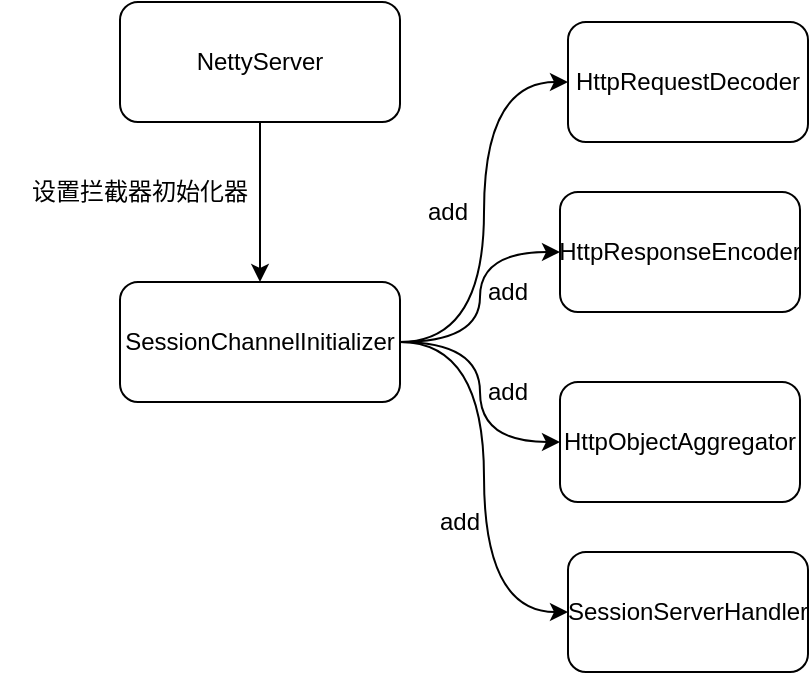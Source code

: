 <mxfile version="21.6.3" type="github">
  <diagram name="第 1 页" id="N9j8el6bGI6gT26Ja4TE">
    <mxGraphModel dx="1139" dy="616" grid="1" gridSize="10" guides="1" tooltips="1" connect="1" arrows="1" fold="1" page="1" pageScale="1" pageWidth="827" pageHeight="1169" math="0" shadow="0">
      <root>
        <mxCell id="0" />
        <mxCell id="1" parent="0" />
        <mxCell id="5dQCeBufew7C2zDJRPak-3" style="edgeStyle=orthogonalEdgeStyle;rounded=0;orthogonalLoop=1;jettySize=auto;html=1;exitX=0.5;exitY=1;exitDx=0;exitDy=0;entryX=0.5;entryY=0;entryDx=0;entryDy=0;" edge="1" parent="1" source="5dQCeBufew7C2zDJRPak-1" target="5dQCeBufew7C2zDJRPak-2">
          <mxGeometry relative="1" as="geometry" />
        </mxCell>
        <mxCell id="5dQCeBufew7C2zDJRPak-1" value="NettyServer" style="rounded=1;whiteSpace=wrap;html=1;" vertex="1" parent="1">
          <mxGeometry x="220" y="280" width="140" height="60" as="geometry" />
        </mxCell>
        <mxCell id="5dQCeBufew7C2zDJRPak-8" style="edgeStyle=orthogonalEdgeStyle;rounded=0;orthogonalLoop=1;jettySize=auto;html=1;exitX=1;exitY=0.5;exitDx=0;exitDy=0;entryX=0;entryY=0.5;entryDx=0;entryDy=0;curved=1;" edge="1" parent="1" source="5dQCeBufew7C2zDJRPak-2" target="5dQCeBufew7C2zDJRPak-5">
          <mxGeometry relative="1" as="geometry" />
        </mxCell>
        <mxCell id="5dQCeBufew7C2zDJRPak-9" style="edgeStyle=orthogonalEdgeStyle;curved=1;rounded=0;orthogonalLoop=1;jettySize=auto;html=1;exitX=1;exitY=0.5;exitDx=0;exitDy=0;entryX=0;entryY=0.5;entryDx=0;entryDy=0;" edge="1" parent="1" source="5dQCeBufew7C2zDJRPak-2" target="5dQCeBufew7C2zDJRPak-6">
          <mxGeometry relative="1" as="geometry" />
        </mxCell>
        <mxCell id="5dQCeBufew7C2zDJRPak-10" style="edgeStyle=orthogonalEdgeStyle;curved=1;rounded=0;orthogonalLoop=1;jettySize=auto;html=1;exitX=1;exitY=0.5;exitDx=0;exitDy=0;entryX=0;entryY=0.5;entryDx=0;entryDy=0;" edge="1" parent="1" source="5dQCeBufew7C2zDJRPak-2" target="5dQCeBufew7C2zDJRPak-7">
          <mxGeometry relative="1" as="geometry" />
        </mxCell>
        <mxCell id="5dQCeBufew7C2zDJRPak-17" style="edgeStyle=orthogonalEdgeStyle;curved=1;rounded=0;orthogonalLoop=1;jettySize=auto;html=1;exitX=1;exitY=0.5;exitDx=0;exitDy=0;entryX=0;entryY=0.5;entryDx=0;entryDy=0;" edge="1" parent="1" source="5dQCeBufew7C2zDJRPak-2" target="5dQCeBufew7C2zDJRPak-14">
          <mxGeometry relative="1" as="geometry" />
        </mxCell>
        <mxCell id="5dQCeBufew7C2zDJRPak-2" value="SessionChannelInitializer" style="rounded=1;whiteSpace=wrap;html=1;" vertex="1" parent="1">
          <mxGeometry x="220" y="420" width="140" height="60" as="geometry" />
        </mxCell>
        <mxCell id="5dQCeBufew7C2zDJRPak-4" value="设置拦截器初始化器" style="text;html=1;strokeColor=none;fillColor=none;align=center;verticalAlign=middle;whiteSpace=wrap;rounded=0;" vertex="1" parent="1">
          <mxGeometry x="160" y="360" width="140" height="30" as="geometry" />
        </mxCell>
        <mxCell id="5dQCeBufew7C2zDJRPak-5" value="HttpRequestDecoder" style="rounded=1;whiteSpace=wrap;html=1;" vertex="1" parent="1">
          <mxGeometry x="444" y="290" width="120" height="60" as="geometry" />
        </mxCell>
        <mxCell id="5dQCeBufew7C2zDJRPak-6" value="HttpResponseEncoder" style="rounded=1;whiteSpace=wrap;html=1;" vertex="1" parent="1">
          <mxGeometry x="440" y="375" width="120" height="60" as="geometry" />
        </mxCell>
        <mxCell id="5dQCeBufew7C2zDJRPak-7" value="HttpObjectAggregator" style="rounded=1;whiteSpace=wrap;html=1;" vertex="1" parent="1">
          <mxGeometry x="440" y="470" width="120" height="60" as="geometry" />
        </mxCell>
        <mxCell id="5dQCeBufew7C2zDJRPak-11" value="add" style="text;html=1;strokeColor=none;fillColor=none;align=center;verticalAlign=middle;whiteSpace=wrap;rounded=0;" vertex="1" parent="1">
          <mxGeometry x="354" y="370" width="60" height="30" as="geometry" />
        </mxCell>
        <mxCell id="5dQCeBufew7C2zDJRPak-12" value="add" style="text;html=1;strokeColor=none;fillColor=none;align=center;verticalAlign=middle;whiteSpace=wrap;rounded=0;" vertex="1" parent="1">
          <mxGeometry x="384" y="410" width="60" height="30" as="geometry" />
        </mxCell>
        <mxCell id="5dQCeBufew7C2zDJRPak-13" value="add" style="text;html=1;strokeColor=none;fillColor=none;align=center;verticalAlign=middle;whiteSpace=wrap;rounded=0;" vertex="1" parent="1">
          <mxGeometry x="360" y="525" width="60" height="30" as="geometry" />
        </mxCell>
        <mxCell id="5dQCeBufew7C2zDJRPak-14" value="SessionServerHandler" style="rounded=1;whiteSpace=wrap;html=1;" vertex="1" parent="1">
          <mxGeometry x="444" y="555" width="120" height="60" as="geometry" />
        </mxCell>
        <mxCell id="5dQCeBufew7C2zDJRPak-18" value="add" style="text;html=1;strokeColor=none;fillColor=none;align=center;verticalAlign=middle;whiteSpace=wrap;rounded=0;" vertex="1" parent="1">
          <mxGeometry x="384" y="460" width="60" height="30" as="geometry" />
        </mxCell>
      </root>
    </mxGraphModel>
  </diagram>
</mxfile>
